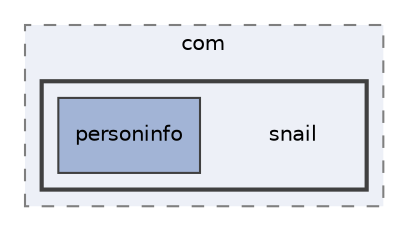 digraph "app/build/generated/source/buildConfig/release/com/snail"
{
 // LATEX_PDF_SIZE
  edge [fontname="Helvetica",fontsize="10",labelfontname="Helvetica",labelfontsize="10"];
  node [fontname="Helvetica",fontsize="10",shape=record];
  compound=true
  subgraph clusterdir_a729040fd6a399e0b5cbef1c8deaa077 {
    graph [ bgcolor="#edf0f7", pencolor="grey50", style="filled,dashed,", label="com", fontname="Helvetica", fontsize="10", URL="dir_a729040fd6a399e0b5cbef1c8deaa077.html"]
  subgraph clusterdir_9569ae808bf114ed6c685bcaefa52890 {
    graph [ bgcolor="#edf0f7", pencolor="grey25", style="filled,bold,", label="", fontname="Helvetica", fontsize="10", URL="dir_9569ae808bf114ed6c685bcaefa52890.html"]
    dir_9569ae808bf114ed6c685bcaefa52890 [shape=plaintext, label="snail"];
  dir_81be313878e07bb5c578b1b81cf04e66 [shape=box, label="personinfo", style="filled,", fillcolor="#a2b4d6", color="grey25", URL="dir_81be313878e07bb5c578b1b81cf04e66.html"];
  }
  }
}

